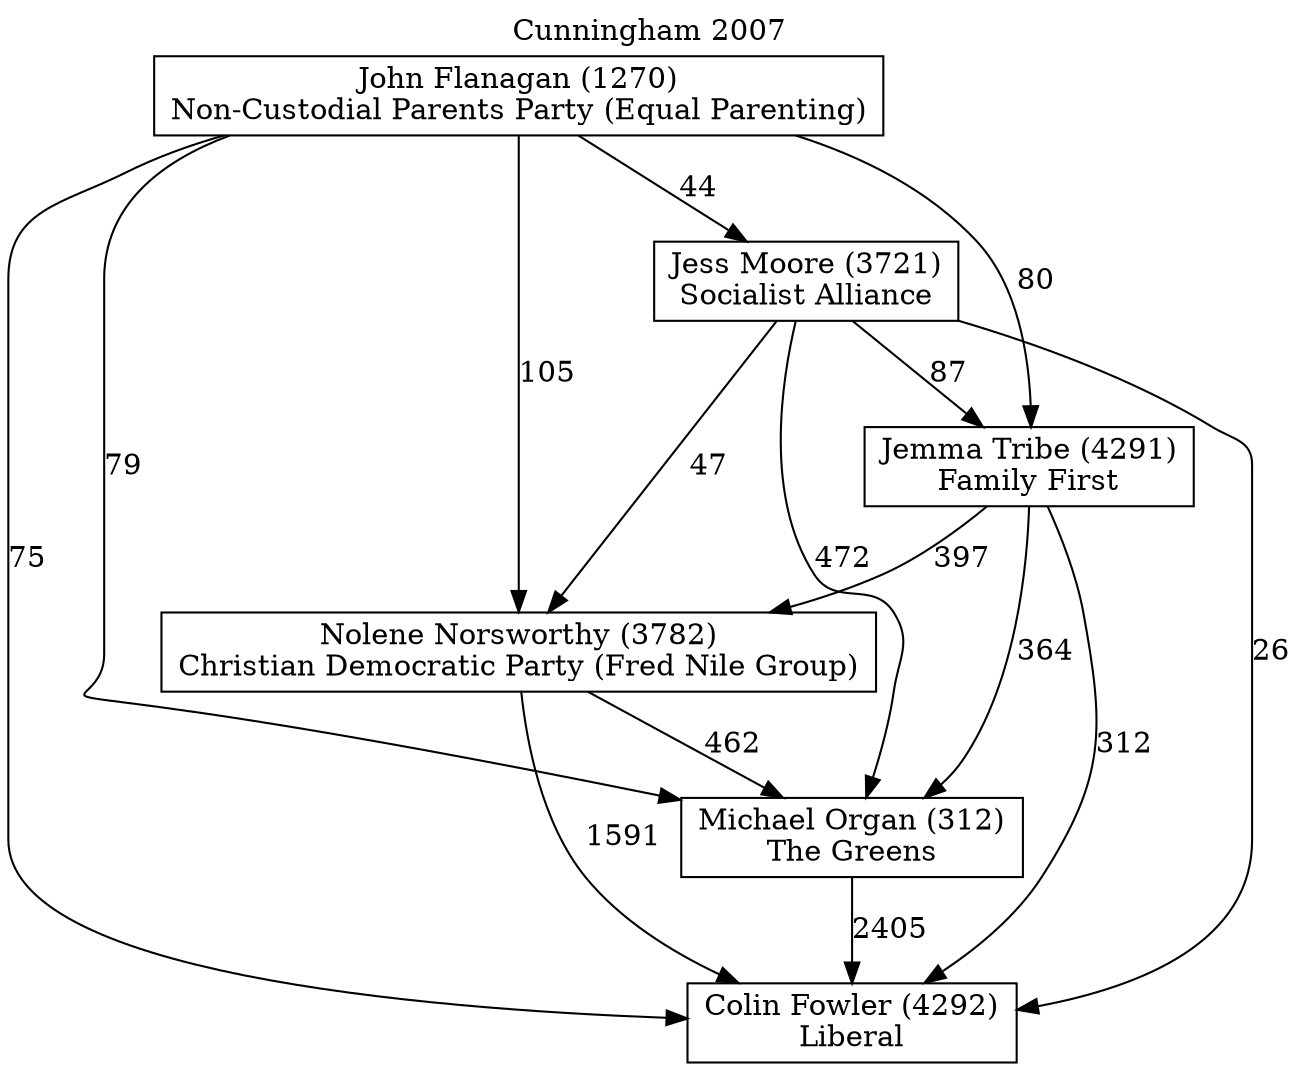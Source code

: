 // House preference flow
digraph "Colin Fowler (4292)_Cunningham_2007" {
	graph [label="Cunningham 2007" labelloc=t mclimit=2]
	node [shape=box]
	"Colin Fowler (4292)" [label="Colin Fowler (4292)
Liberal"]
	"Michael Organ (312)" [label="Michael Organ (312)
The Greens"]
	"Nolene Norsworthy (3782)" [label="Nolene Norsworthy (3782)
Christian Democratic Party (Fred Nile Group)"]
	"Jemma Tribe (4291)" [label="Jemma Tribe (4291)
Family First"]
	"Jess Moore (3721)" [label="Jess Moore (3721)
Socialist Alliance"]
	"John Flanagan (1270)" [label="John Flanagan (1270)
Non-Custodial Parents Party (Equal Parenting)"]
	"Michael Organ (312)" -> "Colin Fowler (4292)" [label=2405]
	"Nolene Norsworthy (3782)" -> "Michael Organ (312)" [label=462]
	"Jemma Tribe (4291)" -> "Nolene Norsworthy (3782)" [label=397]
	"Jess Moore (3721)" -> "Jemma Tribe (4291)" [label=87]
	"John Flanagan (1270)" -> "Jess Moore (3721)" [label=44]
	"Nolene Norsworthy (3782)" -> "Colin Fowler (4292)" [label=1591]
	"Jemma Tribe (4291)" -> "Colin Fowler (4292)" [label=312]
	"Jess Moore (3721)" -> "Colin Fowler (4292)" [label=26]
	"John Flanagan (1270)" -> "Colin Fowler (4292)" [label=75]
	"John Flanagan (1270)" -> "Jemma Tribe (4291)" [label=80]
	"Jess Moore (3721)" -> "Nolene Norsworthy (3782)" [label=47]
	"John Flanagan (1270)" -> "Nolene Norsworthy (3782)" [label=105]
	"Jemma Tribe (4291)" -> "Michael Organ (312)" [label=364]
	"Jess Moore (3721)" -> "Michael Organ (312)" [label=472]
	"John Flanagan (1270)" -> "Michael Organ (312)" [label=79]
}
